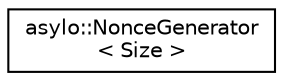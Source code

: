 digraph "Graphical Class Hierarchy"
{
  edge [fontname="Helvetica",fontsize="10",labelfontname="Helvetica",labelfontsize="10"];
  node [fontname="Helvetica",fontsize="10",shape=record];
  rankdir="LR";
  Node0 [label="asylo::NonceGenerator\l\< Size \>",height=0.2,width=0.4,color="black", fillcolor="white", style="filled",URL="$classasylo_1_1NonceGenerator.html",tooltip="Defines a nonce-generator interface. "];
}
